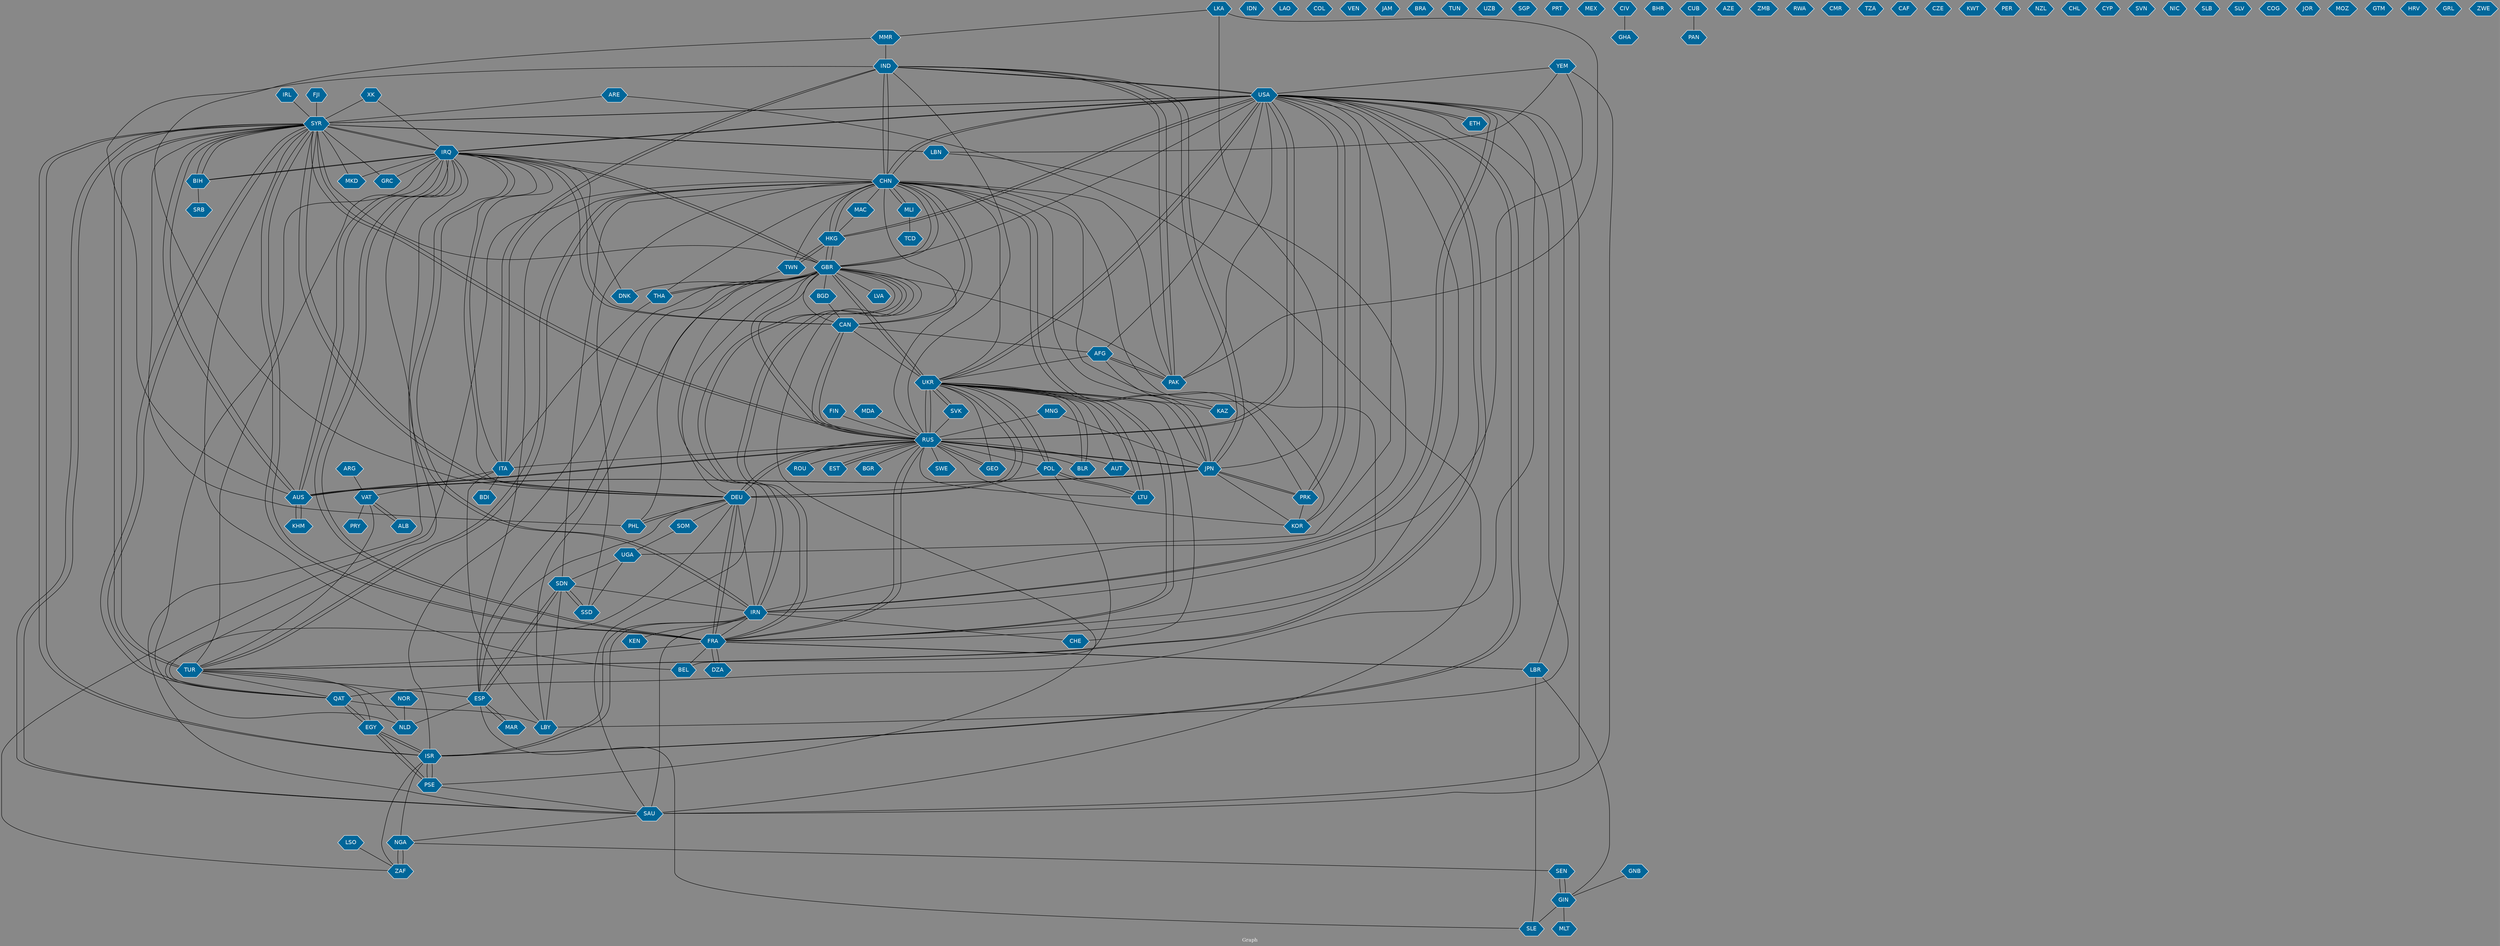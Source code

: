 // Countries together in item graph
graph {
	graph [bgcolor="#888888" fontcolor=white fontsize=12 label="Graph" outputorder=edgesfirst overlap=prism]
	node [color=white fillcolor="#006699" fontcolor=white fontname=Helvetica shape=hexagon style=filled]
	edge [arrowhead=open color=black fontcolor=white fontname=Courier fontsize=12]
		LKA [label=LKA]
		SYR [label=SYR]
		USA [label=USA]
		IRQ [label=IRQ]
		UKR [label=UKR]
		RUS [label=RUS]
		CHN [label=CHN]
		HKG [label=HKG]
		TWN [label=TWN]
		IRN [label=IRN]
		NGA [label=NGA]
		NLD [label=NLD]
		IND [label=IND]
		IDN [label=IDN]
		LAO [label=LAO]
		POL [label=POL]
		JPN [label=JPN]
		AUS [label=AUS]
		PAK [label=PAK]
		DEU [label=DEU]
		QAT [label=QAT]
		EGY [label=EGY]
		TUR [label=TUR]
		SWE [label=SWE]
		FRA [label=FRA]
		GBR [label=GBR]
		COL [label=COL]
		PSE [label=PSE]
		ROU [label=ROU]
		PHL [label=PHL]
		LVA [label=LVA]
		VAT [label=VAT]
		YEM [label=YEM]
		ISR [label=ISR]
		FIN [label=FIN]
		VEN [label=VEN]
		JAM [label=JAM]
		SRB [label=SRB]
		SLE [label=SLE]
		SEN [label=SEN]
		ESP [label=ESP]
		LBN [label=LBN]
		EST [label=EST]
		PRK [label=PRK]
		MMR [label=MMR]
		ARE [label=ARE]
		SAU [label=SAU]
		AFG [label=AFG]
		DZA [label=DZA]
		ITA [label=ITA]
		BDI [label=BDI]
		SVK [label=SVK]
		LBY [label=LBY]
		ZAF [label=ZAF]
		BGR [label=BGR]
		ETH [label=ETH]
		BRA [label=BRA]
		BIH [label=BIH]
		TUN [label=TUN]
		UZB [label=UZB]
		SDN [label=SDN]
		SSD [label=SSD]
		SOM [label=SOM]
		MLI [label=MLI]
		SGP [label=SGP]
		CAN [label=CAN]
		PRT [label=PRT]
		MEX [label=MEX]
		GEO [label=GEO]
		KOR [label=KOR]
		CIV [label=CIV]
		GHA [label=GHA]
		BHR [label=BHR]
		LSO [label=LSO]
		GRC [label=GRC]
		CUB [label=CUB]
		LBR [label=LBR]
		AZE [label=AZE]
		THA [label=THA]
		ZMB [label=ZMB]
		DNK [label=DNK]
		KHM [label=KHM]
		RWA [label=RWA]
		FJI [label=FJI]
		ALB [label=ALB]
		BGD [label=BGD]
		BLR [label=BLR]
		UGA [label=UGA]
		CMR [label=CMR]
		KEN [label=KEN]
		LTU [label=LTU]
		MLT [label=MLT]
		AUT [label=AUT]
		BEL [label=BEL]
		GIN [label=GIN]
		TZA [label=TZA]
		CAF [label=CAF]
		CZE [label=CZE]
		XK [label=XK]
		KWT [label=KWT]
		PAN [label=PAN]
		PER [label=PER]
		NZL [label=NZL]
		IRL [label=IRL]
		MDA [label=MDA]
		CHL [label=CHL]
		CYP [label=CYP]
		SVN [label=SVN]
		NIC [label=NIC]
		CHE [label=CHE]
		SLB [label=SLB]
		SLV [label=SLV]
		MAR [label=MAR]
		COG [label=COG]
		PRY [label=PRY]
		JOR [label=JOR]
		TCD [label=TCD]
		KAZ [label=KAZ]
		MOZ [label=MOZ]
		NOR [label=NOR]
		GTM [label=GTM]
		MNG [label=MNG]
		HRV [label=HRV]
		MAC [label=MAC]
		ARG [label=ARG]
		GRL [label=GRL]
		ZWE [label=ZWE]
		MKD [label=MKD]
		GNB [label=GNB]
			HKG -- USA [weight=1]
			UKR -- CHN [weight=1]
			FRA -- BEL [weight=1]
			UKR -- FRA [weight=1]
			GBR -- IRN [weight=1]
			TUR -- SYR [weight=15]
			SYR -- TUR [weight=14]
			HKG -- GBR [weight=3]
			UGA -- SDN [weight=2]
			ESP -- SLE [weight=1]
			CUB -- PAN [weight=1]
			SVK -- RUS [weight=1]
			LTU -- RUS [weight=1]
			TUR -- CHN [weight=1]
			USA -- TUR [weight=2]
			PRK -- CHN [weight=1]
			CAN -- UKR [weight=1]
			IRN -- KEN [weight=1]
			FRA -- TUR [weight=2]
			LBY -- SDN [weight=2]
			JPN -- LKA [weight=1]
			IRQ -- DEU [weight=1]
			CAN -- GBR [weight=1]
			SDN -- CHN [weight=2]
			IRQ -- GBR [weight=4]
			IND -- JPN [weight=2]
			PAK -- LKA [weight=1]
			IRQ -- GRC [weight=1]
			BIH -- SRB [weight=1]
			UGA -- SSD [weight=2]
			CHN -- ZAF [weight=1]
			MMR -- IND [weight=1]
			POL -- LTU [weight=1]
			RUS -- GEO [weight=1]
			CHN -- CAN [weight=1]
			MNG -- RUS [weight=1]
			SYR -- DEU [weight=2]
			DEU -- GBR [weight=1]
			THA -- GBR [weight=1]
			SAU -- IRQ [weight=1]
			KOR -- RUS [weight=1]
			CAN -- RUS [weight=2]
			ARG -- VAT [weight=1]
			CHN -- MAC [weight=1]
			SYR -- ISR [weight=4]
			ESP -- SDN [weight=1]
			TUR -- ESP [weight=1]
			ISR -- IRN [weight=3]
			BIH -- IRQ [weight=1]
			SYR -- LBN [weight=5]
			AUS -- JPN [weight=2]
			RUS -- DEU [weight=7]
			HKG -- TWN [weight=3]
			LTU -- POL [weight=1]
			LBY -- USA [weight=1]
			GBR -- PSE [weight=1]
			UKR -- AUT [weight=2]
			SDN -- SSD [weight=6]
			SEN -- GIN [weight=1]
			JPN -- CHN [weight=5]
			EST -- RUS [weight=3]
			MNG -- JPN [weight=1]
			PAK -- CHN [weight=1]
			PAK -- IND [weight=5]
			GIN -- MLT [weight=1]
			TUR -- USA [weight=2]
			CHN -- ESP [weight=1]
			GBR -- THA [weight=1]
			PRK -- USA [weight=8]
			IRN -- USA [weight=3]
			RUS -- AUS [weight=1]
			SAU -- SYR [weight=1]
			SYR -- MKD [weight=1]
			SSD -- CHN [weight=2]
			USA -- UKR [weight=2]
			USA -- IRN [weight=3]
			RUS -- AUT [weight=2]
			AUS -- KHM [weight=1]
			FJI -- SYR [weight=2]
			QAT -- IRQ [weight=1]
			GBR -- UKR [weight=1]
			SYR -- BEL [weight=1]
			THA -- CHN [weight=1]
			DEU -- UKR [weight=7]
			DEU -- RUS [weight=4]
			IRN -- IRQ [weight=2]
			SDN -- IRN [weight=1]
			IRQ -- IRN [weight=1]
			USA -- IRQ [weight=6]
			EGY -- QAT [weight=2]
			XK -- SYR [weight=1]
			USA -- LBR [weight=1]
			NGA -- SEN [weight=2]
			DEU -- PHL [weight=1]
			GBR -- BGD [weight=1]
			MLI -- CHN [weight=1]
			EGY -- PSE [weight=3]
			CHN -- GBR [weight=1]
			GBR -- CHN [weight=1]
			IND -- AUS [weight=3]
			ISR -- SYR [weight=1]
			BEL -- POL [weight=1]
			PAK -- GBR [weight=2]
			RUS -- SYR [weight=4]
			EGY -- ISR [weight=1]
			SVK -- UKR [weight=1]
			IND -- USA [weight=1]
			PSE -- SAU [weight=1]
			DEU -- MMR [weight=1]
			CHN -- IND [weight=14]
			GBR -- HKG [weight=1]
			CHN -- TWN [weight=1]
			MLI -- TCD [weight=1]
			NOR -- NLD [weight=1]
			YEM -- IRN [weight=1]
			AUS -- IRQ [weight=1]
			USA -- SYR [weight=8]
			IRL -- SYR [weight=1]
			DZA -- FRA [weight=6]
			SOM -- UGA [weight=1]
			JPN -- PRK [weight=1]
			BLR -- UKR [weight=2]
			IRQ -- DNK [weight=1]
			PSE -- EGY [weight=3]
			RUS -- POL [weight=3]
			RUS -- USA [weight=3]
			GBR -- LVA [weight=1]
			CHN -- JPN [weight=1]
			GIN -- SLE [weight=1]
			LBN -- SYR [weight=6]
			UKR -- USA [weight=5]
			USA -- RUS [weight=7]
			CHN -- TUR [weight=1]
			IRQ -- SYR [weight=17]
			SAU -- NGA [weight=1]
			PSE -- ISR [weight=8]
			HKG -- CHN [weight=5]
			ITA -- IND [weight=1]
			CHN -- FRA [weight=1]
			ISR -- USA [weight=1]
			CHN -- MLI [weight=1]
			POL -- DEU [weight=1]
			GBR -- RUS [weight=2]
			KOR -- CHN [weight=2]
			ISR -- NGA [weight=2]
			ISR -- ZAF [weight=1]
			SYR -- SAU [weight=2]
			JPN -- AUS [weight=1]
			IRN -- CHE [weight=1]
			FRA -- DEU [weight=3]
			GBR -- IRQ [weight=1]
			TWN -- HKG [weight=1]
			LBY -- GBR [weight=1]
			AFG -- UKR [weight=1]
			GBR -- SYR [weight=3]
			YEM -- SAU [weight=1]
			PAK -- AFG [weight=2]
			FRA -- USA [weight=2]
			DEU -- FRA [weight=1]
			CIV -- GHA [weight=2]
			ISR -- PSE [weight=11]
			IRQ -- NLD [weight=1]
			IND -- PAK [weight=3]
			FRA -- GBR [weight=2]
			PAK -- USA [weight=1]
			SYR -- QAT [weight=1]
			ARE -- SAU [weight=1]
			KOR -- JPN [weight=4]
			LBN -- IRN [weight=1]
			UKR -- POL [weight=1]
			ALB -- VAT [weight=2]
			CAN -- AFG [weight=1]
			GRC -- SYR [weight=1]
			AFG -- KAZ [weight=1]
			CAN -- IRQ [weight=1]
			SYR -- IRQ [weight=17]
			LBR -- FRA [weight=1]
			ESP -- NLD [weight=1]
			SYR -- BIH [weight=1]
			GBR -- FRA [weight=3]
			UKR -- SVK [weight=1]
			FRA -- DZA [weight=5]
			VAT -- TUR [weight=1]
			LTU -- UKR [weight=1]
			PHL -- SYR [weight=1]
			UKR -- KAZ [weight=1]
			MAC -- HKG [weight=1]
			UKR -- GBR [weight=1]
			IRQ -- CAN [weight=1]
			IRQ -- BIH [weight=1]
			FRA -- SYR [weight=8]
			ITA -- BDI [weight=3]
			FRA -- UKR [weight=3]
			ITA -- VAT [weight=1]
			USA -- UGA [weight=1]
			THA -- ITA [weight=1]
			TUR -- QAT [weight=1]
			ISR -- GBR [weight=1]
			ESP -- MAR [weight=1]
			QAT -- DEU [weight=1]
			LSO -- ZAF [weight=1]
			PHL -- DEU [weight=2]
			SYR -- FRA [weight=3]
			RUS -- UKR [weight=52]
			KOR -- USA [weight=2]
			FRA -- RUS [weight=7]
			RUS -- CAN [weight=1]
			SDN -- ESP [weight=1]
			CHN -- USA [weight=1]
			IRN -- SAU [weight=4]
			ESP -- GBR [weight=2]
			IRN -- GBR [weight=1]
			SYR -- RUS [weight=4]
			LBR -- GIN [weight=1]
			IRQ -- FRA [weight=7]
			USA -- QAT [weight=1]
			IRQ -- MKD [weight=1]
			NGA -- ZAF [weight=4]
			RUS -- EST [weight=1]
			GEO -- RUS [weight=1]
			USA -- PRK [weight=3]
			SYR -- AUS [weight=1]
			USA -- ISR [weight=2]
			SYR -- USA [weight=7]
			UKR -- DEU [weight=7]
			USA -- HKG [weight=1]
			UKR -- RUS [weight=60]
			UKR -- BLR [weight=4]
			CAN -- CHN [weight=1]
			IND -- ITA [weight=1]
			RUS -- JPN [weight=3]
			UKR -- LTU [weight=1]
			RUS -- FRA [weight=2]
			ITA -- LBY [weight=1]
			JPN -- IND [weight=2]
			MAR -- ESP [weight=1]
			IRQ -- AUS [weight=2]
			YEM -- LBN [weight=1]
			ETH -- USA [weight=1]
			IRQ -- USA [weight=5]
			GBR -- DNK [weight=1]
			QAT -- EGY [weight=2]
			SSD -- SDN [weight=3]
			IRN -- DEU [weight=1]
			FRA -- IRQ [weight=11]
			RUS -- BGR [weight=1]
			TWN -- PHL [weight=1]
			ESP -- DEU [weight=1]
			QAT -- SYR [weight=1]
			AUS -- SYR [weight=1]
			USA -- SAU [weight=2]
			IND -- RUS [weight=1]
			SAU -- GBR [weight=1]
			USA -- IND [weight=7]
			FRA -- LBR [weight=1]
			MDA -- RUS [weight=1]
			KHM -- AUS [weight=2]
			GIN -- SEN [weight=1]
			PRK -- KOR [weight=2]
			RUS -- ROU [weight=1]
			DEU -- SOM [weight=1]
			IRQ -- CHN [weight=1]
			YEM -- USA [weight=1]
			AUS -- RUS [weight=1]
			IRQ -- ITA [weight=1]
			CHN -- RUS [weight=5]
			JPN -- UKR [weight=1]
			DEU -- SYR [weight=1]
			CHE -- UKR [weight=1]
			BIH -- SYR [weight=1]
			JPN -- RUS [weight=4]
			GNB -- GIN [weight=1]
			TUR -- NLD [weight=1]
			IRN -- FRA [weight=1]
			XK -- IRQ [weight=1]
			RUS -- GBR [weight=1]
			RUS -- BLR [weight=1]
			USA -- ETH [weight=1]
			FIN -- RUS [weight=1]
			LKA -- MMR [weight=1]
			USA -- CHN [weight=2]
			VAT -- ALB [weight=1]
			POL -- UKR [weight=3]
			LBR -- SLE [weight=1]
			VAT -- PRY [weight=1]
			IND -- CHN [weight=8]
			ISR -- EGY [weight=1]
			PRK -- JPN [weight=4]
			IRN -- ISR [weight=6]
			RUS -- SWE [weight=1]
			EGY -- TUR [weight=1]
			IRQ -- TUR [weight=4]
			USA -- GBR [weight=1]
			UKR -- GEO [weight=2]
			QAT -- LBY [weight=2]
			AFG -- PAK [weight=1]
			RUS -- ITA [weight=2]
			BGD -- CAN [weight=1]
			ARE -- SYR [weight=1]
			AFG -- USA [weight=1]
			ZAF -- NGA [weight=2]
			CHN -- HKG [weight=14]
}